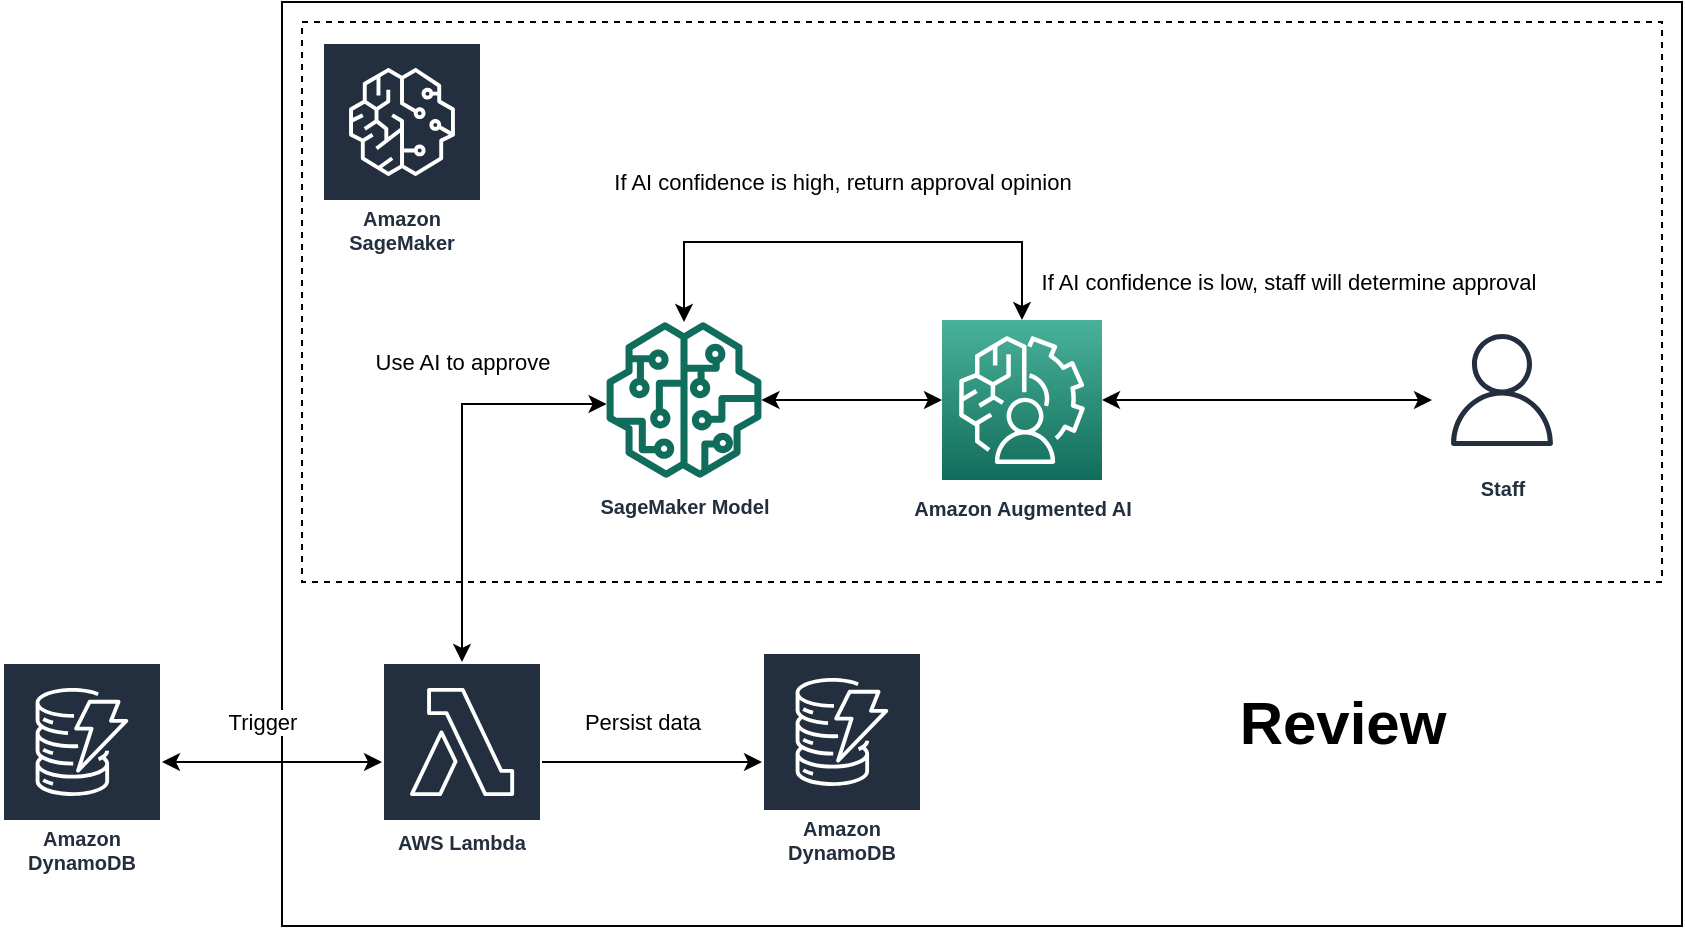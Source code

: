 <mxfile version="13.4.6" type="device"><diagram id="Ht1M8jgEwFfnCIfOTk4-" name="Page-1"><mxGraphModel dx="1221" dy="645" grid="1" gridSize="10" guides="1" tooltips="1" connect="1" arrows="1" fold="1" page="1" pageScale="1" pageWidth="1169" pageHeight="827" math="0" shadow="0"><root><mxCell id="0"/><mxCell id="1" parent="0"/><mxCell id="eFJ7Z72BVYe9GMsAvX-8-10" value="" style="rounded=0;whiteSpace=wrap;html=1;labelBackgroundColor=#ffffff;fillColor=none;gradientColor=none;" parent="1" vertex="1"><mxGeometry x="320" y="90" width="700" height="462" as="geometry"/></mxCell><mxCell id="kqdv8-rNBuU-5I6fEUGf-6" value="" style="rounded=0;whiteSpace=wrap;html=1;labelBackgroundColor=#ffffff;fillColor=none;gradientColor=none;dashed=1;" vertex="1" parent="1"><mxGeometry x="330" y="100" width="680" height="280" as="geometry"/></mxCell><mxCell id="eFJ7Z72BVYe9GMsAvX-8-73" value="Trigger" style="edgeStyle=orthogonalEdgeStyle;rounded=0;orthogonalLoop=1;jettySize=auto;html=1;startArrow=classic;startFill=1;" parent="1" source="W6WBQbrfumFVN8dt1kcY-49" edge="1"><mxGeometry y="30" relative="1" as="geometry"><Array as="points"><mxPoint x="-40" y="630"/><mxPoint x="-40" y="630"/></Array><mxPoint as="offset"/><mxPoint x="10" y="630.059" as="targetPoint"/></mxGeometry></mxCell><mxCell id="UEzPUAAOIrF-is8g5C7q-91" value="" style="edgeStyle=orthogonalEdgeStyle;rounded=0;orthogonalLoop=1;jettySize=auto;html=1;endArrow=open;endFill=0;strokeWidth=2;" parent="1" edge="1"><mxGeometry relative="1" as="geometry"><mxPoint x="558.0" y="349" as="sourcePoint"/></mxGeometry></mxCell><mxCell id="UEzPUAAOIrF-is8g5C7q-92" value="" style="edgeStyle=orthogonalEdgeStyle;rounded=0;orthogonalLoop=1;jettySize=auto;html=1;endArrow=open;endFill=0;strokeWidth=2;" parent="1" edge="1"><mxGeometry relative="1" as="geometry"><mxPoint x="678.0" y="349" as="sourcePoint"/></mxGeometry></mxCell><mxCell id="UEzPUAAOIrF-is8g5C7q-105" value="Monitor template" style="edgeStyle=orthogonalEdgeStyle;rounded=0;orthogonalLoop=1;jettySize=auto;html=1;endArrow=open;endFill=0;strokeWidth=2;" parent="1" edge="1"><mxGeometry x="0.121" y="-10" relative="1" as="geometry"><Array as="points"><mxPoint x="919" y="270"/><mxPoint x="519" y="270"/></Array><mxPoint as="offset"/><mxPoint x="519.0" y="310" as="targetPoint"/></mxGeometry></mxCell><mxCell id="UEzPUAAOIrF-is8g5C7q-101" value="" style="edgeStyle=orthogonalEdgeStyle;rounded=0;orthogonalLoop=1;jettySize=auto;html=1;endArrow=open;endFill=0;strokeWidth=2;" parent="1" edge="1"><mxGeometry relative="1" as="geometry"><mxPoint x="958.0" y="349" as="targetPoint"/></mxGeometry></mxCell><mxCell id="UEzPUAAOIrF-is8g5C7q-100" style="edgeStyle=orthogonalEdgeStyle;rounded=0;orthogonalLoop=1;jettySize=auto;html=1;endArrow=open;endFill=0;strokeWidth=2;" parent="1" edge="1"><mxGeometry relative="1" as="geometry"><mxPoint x="489" y="628.941" as="sourcePoint"/></mxGeometry></mxCell><mxCell id="kqdv8-rNBuU-5I6fEUGf-18" style="edgeStyle=orthogonalEdgeStyle;rounded=0;orthogonalLoop=1;jettySize=auto;html=1;startArrow=classic;startFill=1;" edge="1" parent="1" source="W6WBQbrfumFVN8dt1kcY-10" target="W6WBQbrfumFVN8dt1kcY-14"><mxGeometry relative="1" as="geometry"><Array as="points"><mxPoint x="290" y="470"/><mxPoint x="290" y="470"/></Array></mxGeometry></mxCell><mxCell id="kqdv8-rNBuU-5I6fEUGf-19" value="Trigger" style="edgeLabel;html=1;align=center;verticalAlign=middle;resizable=0;points=[];" vertex="1" connectable="0" parent="kqdv8-rNBuU-5I6fEUGf-18"><mxGeometry x="0.197" y="-1" relative="1" as="geometry"><mxPoint x="-15.88" y="-21.06" as="offset"/></mxGeometry></mxCell><mxCell id="W6WBQbrfumFVN8dt1kcY-10" value="Amazon DynamoDB" style="outlineConnect=0;fontColor=#232F3E;gradientColor=none;strokeColor=#ffffff;fillColor=#232F3E;dashed=0;verticalLabelPosition=middle;verticalAlign=bottom;align=center;html=1;whiteSpace=wrap;fontSize=10;fontStyle=1;spacing=3;shape=mxgraph.aws4.productIcon;prIcon=mxgraph.aws4.dynamodb;" parent="1" vertex="1"><mxGeometry x="180" y="420" width="80" height="110" as="geometry"/></mxCell><mxCell id="eFJ7Z72BVYe9GMsAvX-8-22" style="edgeStyle=orthogonalEdgeStyle;rounded=0;orthogonalLoop=1;jettySize=auto;html=1;" parent="1" source="W6WBQbrfumFVN8dt1kcY-14" target="W6WBQbrfumFVN8dt1kcY-22" edge="1"><mxGeometry relative="1" as="geometry"/></mxCell><mxCell id="eFJ7Z72BVYe9GMsAvX-8-83" value="Persist data" style="edgeLabel;html=1;align=center;verticalAlign=middle;resizable=0;points=[];" parent="eFJ7Z72BVYe9GMsAvX-8-22" vertex="1" connectable="0"><mxGeometry x="0.204" relative="1" as="geometry"><mxPoint x="-16.21" y="-20" as="offset"/></mxGeometry></mxCell><mxCell id="kqdv8-rNBuU-5I6fEUGf-9" style="edgeStyle=orthogonalEdgeStyle;rounded=0;orthogonalLoop=1;jettySize=auto;html=1;startArrow=classic;startFill=1;" edge="1" parent="1" source="W6WBQbrfumFVN8dt1kcY-14" target="kqdv8-rNBuU-5I6fEUGf-7"><mxGeometry relative="1" as="geometry"><Array as="points"><mxPoint x="410" y="291"/></Array></mxGeometry></mxCell><mxCell id="kqdv8-rNBuU-5I6fEUGf-10" value="Use AI to approve" style="edgeLabel;html=1;align=center;verticalAlign=middle;resizable=0;points=[];" vertex="1" connectable="0" parent="kqdv8-rNBuU-5I6fEUGf-9"><mxGeometry x="0.281" y="-19" relative="1" as="geometry"><mxPoint x="-1.776e-15" y="-40" as="offset"/></mxGeometry></mxCell><mxCell id="W6WBQbrfumFVN8dt1kcY-14" value="AWS Lambda" style="outlineConnect=0;fontColor=#232F3E;gradientColor=none;strokeColor=#ffffff;fillColor=#232F3E;dashed=0;verticalLabelPosition=middle;verticalAlign=bottom;align=center;html=1;whiteSpace=wrap;fontSize=10;fontStyle=1;spacing=3;shape=mxgraph.aws4.productIcon;prIcon=mxgraph.aws4.lambda;" parent="1" vertex="1"><mxGeometry x="370" y="420" width="80" height="100" as="geometry"/></mxCell><mxCell id="W6WBQbrfumFVN8dt1kcY-22" value="Amazon DynamoDB" style="outlineConnect=0;fontColor=#232F3E;gradientColor=none;strokeColor=#ffffff;fillColor=#232F3E;dashed=0;verticalLabelPosition=middle;verticalAlign=bottom;align=center;html=1;whiteSpace=wrap;fontSize=10;fontStyle=1;spacing=3;shape=mxgraph.aws4.productIcon;prIcon=mxgraph.aws4.dynamodb;" parent="1" vertex="1"><mxGeometry x="560" y="415" width="80" height="110" as="geometry"/></mxCell><mxCell id="eFJ7Z72BVYe9GMsAvX-8-71" style="edgeStyle=orthogonalEdgeStyle;rounded=0;orthogonalLoop=1;jettySize=auto;html=1;startArrow=none;startFill=0;" parent="1" source="W6WBQbrfumFVN8dt1kcY-43" edge="1"><mxGeometry relative="1" as="geometry"><mxPoint x="-280" y="626.5" as="targetPoint"/></mxGeometry></mxCell><mxCell id="eFJ7Z72BVYe9GMsAvX-8-76" value="Scan and upload&amp;nbsp;" style="edgeLabel;html=1;align=center;verticalAlign=middle;resizable=0;points=[];" parent="eFJ7Z72BVYe9GMsAvX-8-71" vertex="1" connectable="0"><mxGeometry x="-0.147" y="-1" relative="1" as="geometry"><mxPoint x="6.21" y="-48.5" as="offset"/></mxGeometry></mxCell><mxCell id="eFJ7Z72BVYe9GMsAvX-8-70" style="edgeStyle=orthogonalEdgeStyle;rounded=0;orthogonalLoop=1;jettySize=auto;html=1;startArrow=none;startFill=0;" parent="1" source="eFJ7Z72BVYe9GMsAvX-8-69" edge="1"><mxGeometry relative="1" as="geometry"><Array as="points"><mxPoint x="-180" y="627"/><mxPoint x="-180" y="627"/></Array><mxPoint x="-130" y="626.529" as="targetPoint"/></mxGeometry></mxCell><mxCell id="eFJ7Z72BVYe9GMsAvX-8-77" value="Upload" style="edgeLabel;html=1;align=center;verticalAlign=middle;resizable=0;points=[];" parent="eFJ7Z72BVYe9GMsAvX-8-70" vertex="1" connectable="0"><mxGeometry x="-0.231" y="1" relative="1" as="geometry"><mxPoint y="-27.98" as="offset"/></mxGeometry></mxCell><mxCell id="eFJ7Z72BVYe9GMsAvX-8-109" value="&lt;b&gt;&lt;font style=&quot;font-size: 30px&quot;&gt;Review&lt;/font&gt;&lt;/b&gt;" style="text;html=1;align=center;verticalAlign=middle;resizable=0;points=[];autosize=1;" parent="1" vertex="1"><mxGeometry x="790" y="440" width="120" height="20" as="geometry"/></mxCell><mxCell id="kqdv8-rNBuU-5I6fEUGf-14" style="edgeStyle=orthogonalEdgeStyle;rounded=0;orthogonalLoop=1;jettySize=auto;html=1;startArrow=classic;startFill=1;" edge="1" parent="1" source="kqdv8-rNBuU-5I6fEUGf-4" target="kqdv8-rNBuU-5I6fEUGf-13"><mxGeometry relative="1" as="geometry"><Array as="points"><mxPoint x="850" y="289"/><mxPoint x="850" y="289"/></Array></mxGeometry></mxCell><mxCell id="kqdv8-rNBuU-5I6fEUGf-17" value="If AI confidence is low, staff will determine approval" style="edgeLabel;html=1;align=center;verticalAlign=middle;resizable=0;points=[];" vertex="1" connectable="0" parent="kqdv8-rNBuU-5I6fEUGf-14"><mxGeometry x="0.122" relative="1" as="geometry"><mxPoint y="-59" as="offset"/></mxGeometry></mxCell><mxCell id="kqdv8-rNBuU-5I6fEUGf-15" style="edgeStyle=orthogonalEdgeStyle;rounded=0;orthogonalLoop=1;jettySize=auto;html=1;startArrow=classic;startFill=1;" edge="1" parent="1" source="kqdv8-rNBuU-5I6fEUGf-4" target="kqdv8-rNBuU-5I6fEUGf-7"><mxGeometry relative="1" as="geometry"><Array as="points"><mxPoint x="690" y="210"/><mxPoint x="521" y="210"/></Array></mxGeometry></mxCell><mxCell id="kqdv8-rNBuU-5I6fEUGf-16" value="If AI confidence is high, return approval opinion" style="edgeLabel;html=1;align=center;verticalAlign=middle;resizable=0;points=[];" vertex="1" connectable="0" parent="kqdv8-rNBuU-5I6fEUGf-15"><mxGeometry x="-0.19" y="2" relative="1" as="geometry"><mxPoint x="-29" y="-32" as="offset"/></mxGeometry></mxCell><mxCell id="kqdv8-rNBuU-5I6fEUGf-4" value="&lt;span style=&quot;font-size: 10px ; font-weight: 700&quot;&gt;Amazon Augmented AI&lt;/span&gt;" style="outlineConnect=0;fontColor=#232F3E;gradientColor=#4AB29A;gradientDirection=north;fillColor=#116D5B;strokeColor=#ffffff;dashed=0;verticalLabelPosition=bottom;verticalAlign=top;align=center;html=1;fontSize=12;fontStyle=0;aspect=fixed;shape=mxgraph.aws4.resourceIcon;resIcon=mxgraph.aws4.augmented_ai;" vertex="1" parent="1"><mxGeometry x="650" y="249" width="80" height="80" as="geometry"/></mxCell><mxCell id="kqdv8-rNBuU-5I6fEUGf-12" style="edgeStyle=orthogonalEdgeStyle;rounded=0;orthogonalLoop=1;jettySize=auto;html=1;startArrow=classic;startFill=1;" edge="1" parent="1" source="kqdv8-rNBuU-5I6fEUGf-7" target="kqdv8-rNBuU-5I6fEUGf-4"><mxGeometry relative="1" as="geometry"/></mxCell><mxCell id="kqdv8-rNBuU-5I6fEUGf-7" value="&lt;font style=&quot;font-size: 10px&quot;&gt;&lt;b&gt;SageMaker Model&lt;/b&gt;&lt;/font&gt;" style="outlineConnect=0;fontColor=#232F3E;gradientColor=none;fillColor=#116D5B;strokeColor=none;dashed=0;verticalLabelPosition=bottom;verticalAlign=top;align=center;html=1;fontSize=12;fontStyle=0;aspect=fixed;pointerEvents=1;shape=mxgraph.aws4.sagemaker_model;" vertex="1" parent="1"><mxGeometry x="482" y="250" width="78" height="78" as="geometry"/></mxCell><mxCell id="kqdv8-rNBuU-5I6fEUGf-8" value="Amazon SageMaker" style="outlineConnect=0;fontColor=#232F3E;gradientColor=none;strokeColor=#ffffff;fillColor=#232F3E;dashed=0;verticalLabelPosition=middle;verticalAlign=bottom;align=center;html=1;whiteSpace=wrap;fontSize=10;fontStyle=1;spacing=3;shape=mxgraph.aws4.productIcon;prIcon=mxgraph.aws4.sagemaker;" vertex="1" parent="1"><mxGeometry x="340" y="110" width="80" height="110" as="geometry"/></mxCell><mxCell id="kqdv8-rNBuU-5I6fEUGf-13" value="&lt;span style=&quot;font-size: 10px&quot;&gt;&lt;b&gt;Staff&lt;/b&gt;&lt;/span&gt;" style="outlineConnect=0;fontColor=#232F3E;gradientColor=none;strokeColor=#232F3E;fillColor=#ffffff;dashed=0;verticalLabelPosition=bottom;verticalAlign=top;align=center;html=1;fontSize=12;fontStyle=0;aspect=fixed;shape=mxgraph.aws4.resourceIcon;resIcon=mxgraph.aws4.user;" vertex="1" parent="1"><mxGeometry x="895" y="249" width="70" height="70" as="geometry"/></mxCell></root></mxGraphModel></diagram></mxfile>